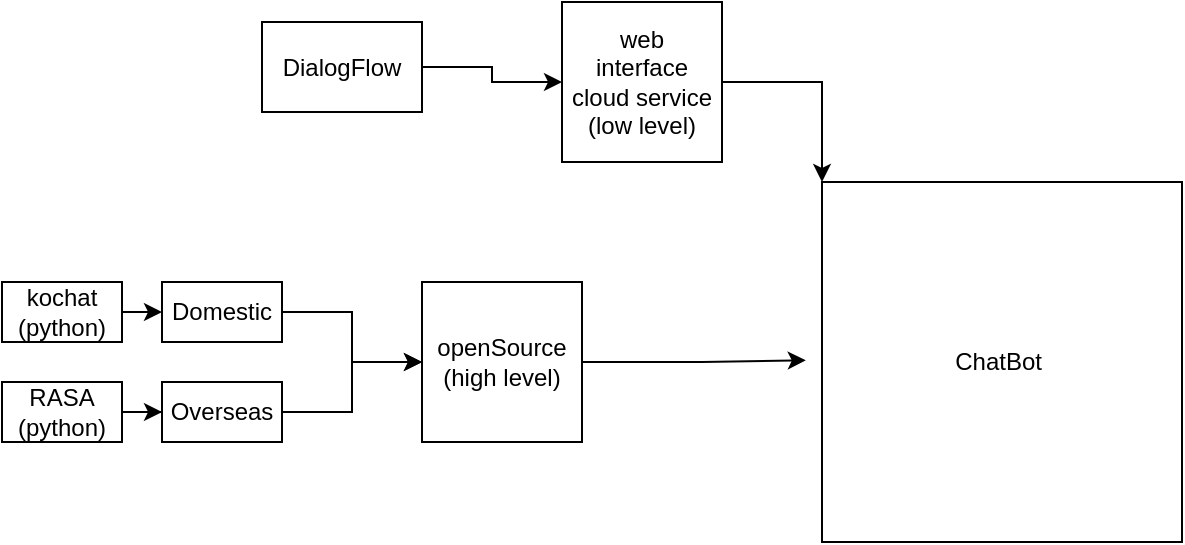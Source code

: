 <mxfile version="24.2.5" type="github">
  <diagram name="페이지-1" id="4UpWGtCoQqFf18uqRDEu">
    <mxGraphModel dx="1267" dy="428" grid="1" gridSize="10" guides="1" tooltips="1" connect="1" arrows="1" fold="1" page="1" pageScale="1" pageWidth="827" pageHeight="1169" math="0" shadow="0">
      <root>
        <mxCell id="0" />
        <mxCell id="1" parent="0" />
        <mxCell id="LNpZdpbQFf67T7LkgzU3-1" value="ChatBot&amp;nbsp;" style="whiteSpace=wrap;html=1;aspect=fixed;" vertex="1" parent="1">
          <mxGeometry x="370" y="360" width="180" height="180" as="geometry" />
        </mxCell>
        <mxCell id="LNpZdpbQFf67T7LkgzU3-2" value="openSource&lt;div&gt;(high level)&lt;/div&gt;" style="whiteSpace=wrap;html=1;aspect=fixed;" vertex="1" parent="1">
          <mxGeometry x="170" y="410" width="80" height="80" as="geometry" />
        </mxCell>
        <mxCell id="LNpZdpbQFf67T7LkgzU3-4" style="edgeStyle=orthogonalEdgeStyle;rounded=0;orthogonalLoop=1;jettySize=auto;html=1;exitX=1;exitY=0.5;exitDx=0;exitDy=0;entryX=-0.045;entryY=0.495;entryDx=0;entryDy=0;entryPerimeter=0;" edge="1" parent="1" source="LNpZdpbQFf67T7LkgzU3-2" target="LNpZdpbQFf67T7LkgzU3-1">
          <mxGeometry relative="1" as="geometry" />
        </mxCell>
        <mxCell id="LNpZdpbQFf67T7LkgzU3-11" style="edgeStyle=orthogonalEdgeStyle;rounded=0;orthogonalLoop=1;jettySize=auto;html=1;exitX=1;exitY=0.5;exitDx=0;exitDy=0;" edge="1" parent="1" source="LNpZdpbQFf67T7LkgzU3-6" target="LNpZdpbQFf67T7LkgzU3-2">
          <mxGeometry relative="1" as="geometry" />
        </mxCell>
        <mxCell id="LNpZdpbQFf67T7LkgzU3-6" value="Domestic" style="rounded=0;whiteSpace=wrap;html=1;" vertex="1" parent="1">
          <mxGeometry x="40" y="410" width="60" height="30" as="geometry" />
        </mxCell>
        <mxCell id="LNpZdpbQFf67T7LkgzU3-9" style="edgeStyle=orthogonalEdgeStyle;rounded=0;orthogonalLoop=1;jettySize=auto;html=1;exitX=1;exitY=0.5;exitDx=0;exitDy=0;entryX=0;entryY=0.5;entryDx=0;entryDy=0;" edge="1" parent="1" source="LNpZdpbQFf67T7LkgzU3-7" target="LNpZdpbQFf67T7LkgzU3-2">
          <mxGeometry relative="1" as="geometry" />
        </mxCell>
        <mxCell id="LNpZdpbQFf67T7LkgzU3-7" value="Overseas" style="rounded=0;whiteSpace=wrap;html=1;" vertex="1" parent="1">
          <mxGeometry x="40" y="460" width="60" height="30" as="geometry" />
        </mxCell>
        <mxCell id="LNpZdpbQFf67T7LkgzU3-15" style="edgeStyle=orthogonalEdgeStyle;rounded=0;orthogonalLoop=1;jettySize=auto;html=1;exitX=1;exitY=0.5;exitDx=0;exitDy=0;entryX=0;entryY=0.5;entryDx=0;entryDy=0;" edge="1" parent="1" source="LNpZdpbQFf67T7LkgzU3-13" target="LNpZdpbQFf67T7LkgzU3-6">
          <mxGeometry relative="1" as="geometry" />
        </mxCell>
        <mxCell id="LNpZdpbQFf67T7LkgzU3-13" value="kochat&lt;div&gt;(python)&lt;/div&gt;" style="rounded=0;whiteSpace=wrap;html=1;" vertex="1" parent="1">
          <mxGeometry x="-40" y="410" width="60" height="30" as="geometry" />
        </mxCell>
        <mxCell id="LNpZdpbQFf67T7LkgzU3-16" style="edgeStyle=orthogonalEdgeStyle;rounded=0;orthogonalLoop=1;jettySize=auto;html=1;exitX=1;exitY=0.5;exitDx=0;exitDy=0;" edge="1" parent="1" source="LNpZdpbQFf67T7LkgzU3-14" target="LNpZdpbQFf67T7LkgzU3-7">
          <mxGeometry relative="1" as="geometry" />
        </mxCell>
        <mxCell id="LNpZdpbQFf67T7LkgzU3-14" value="RASA&lt;div&gt;(python)&lt;/div&gt;" style="rounded=0;whiteSpace=wrap;html=1;" vertex="1" parent="1">
          <mxGeometry x="-40" y="460" width="60" height="30" as="geometry" />
        </mxCell>
        <mxCell id="LNpZdpbQFf67T7LkgzU3-21" style="edgeStyle=orthogonalEdgeStyle;rounded=0;orthogonalLoop=1;jettySize=auto;html=1;exitX=1;exitY=0.5;exitDx=0;exitDy=0;entryX=0;entryY=0;entryDx=0;entryDy=0;" edge="1" parent="1" source="LNpZdpbQFf67T7LkgzU3-17" target="LNpZdpbQFf67T7LkgzU3-1">
          <mxGeometry relative="1" as="geometry" />
        </mxCell>
        <mxCell id="LNpZdpbQFf67T7LkgzU3-17" value="web&lt;div&gt;interface&lt;/div&gt;&lt;div&gt;cloud service&lt;/div&gt;&lt;div&gt;(low level)&lt;/div&gt;" style="whiteSpace=wrap;html=1;aspect=fixed;" vertex="1" parent="1">
          <mxGeometry x="240" y="270" width="80" height="80" as="geometry" />
        </mxCell>
        <mxCell id="LNpZdpbQFf67T7LkgzU3-20" style="edgeStyle=orthogonalEdgeStyle;rounded=0;orthogonalLoop=1;jettySize=auto;html=1;entryX=0;entryY=0.5;entryDx=0;entryDy=0;" edge="1" parent="1" source="LNpZdpbQFf67T7LkgzU3-19" target="LNpZdpbQFf67T7LkgzU3-17">
          <mxGeometry relative="1" as="geometry" />
        </mxCell>
        <mxCell id="LNpZdpbQFf67T7LkgzU3-19" value="DialogFlow" style="rounded=0;whiteSpace=wrap;html=1;" vertex="1" parent="1">
          <mxGeometry x="90" y="280" width="80" height="45" as="geometry" />
        </mxCell>
      </root>
    </mxGraphModel>
  </diagram>
</mxfile>

